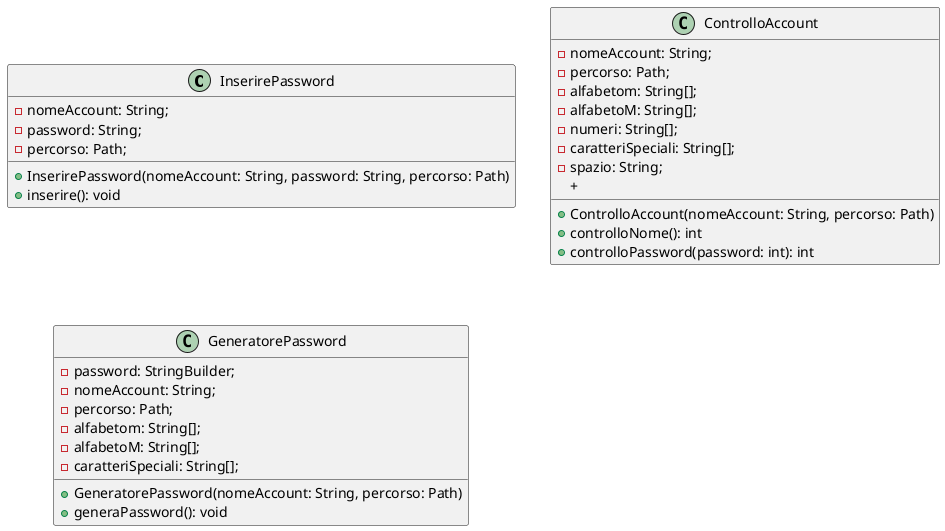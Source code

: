 @startuml
'https://plantuml.com/sequence-diagram

skinparam classAttibuteIconSize 0

class InserirePassword{
-nomeAccount: String;
-password: String;
-percorso: Path;
+InserirePassword(nomeAccount: String, password: String, percorso: Path)
+inserire(): void
}

class ControlloAccount{
-nomeAccount: String;
-percorso: Path;
-alfabetom: String[];
-alfabetoM: String[];
-numeri: String[];
-caratteriSpeciali: String[];
-spazio: String;
+ControlloAccount(nomeAccount: String, percorso: Path)
+controlloNome(): int
+controlloPassword(password: int): int
+
}

class GeneratorePassword{
-password: StringBuilder;
-nomeAccount: String;
-percorso: Path;
-alfabetom: String[];
-alfabetoM: String[];
-caratteriSpeciali: String[];
+GeneratorePassword(nomeAccount: String, percorso: Path)
+generaPassword(): void
}

@enduml